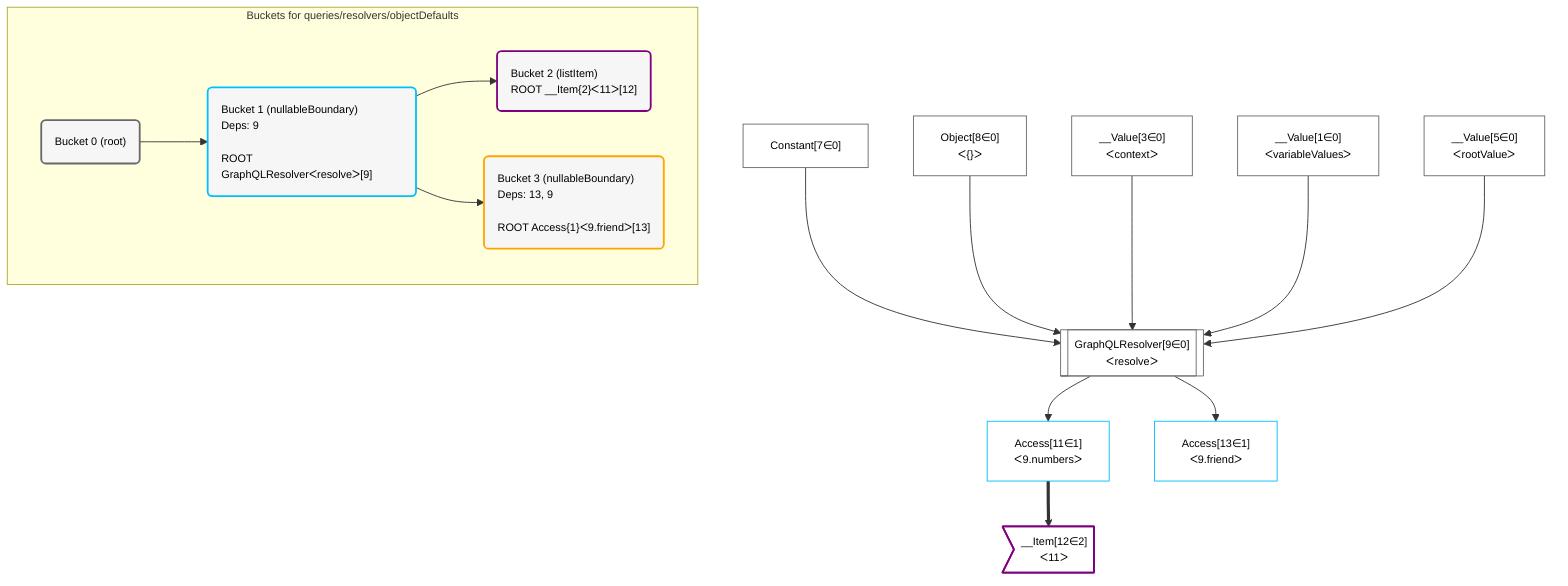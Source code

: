 %%{init: {'themeVariables': { 'fontSize': '12px'}}}%%
graph TD
    classDef path fill:#eee,stroke:#000,color:#000
    classDef plan fill:#fff,stroke-width:1px,color:#000
    classDef itemplan fill:#fff,stroke-width:2px,color:#000
    classDef sideeffectplan fill:#f00,stroke-width:2px,color:#000
    classDef bucket fill:#f6f6f6,color:#000,stroke-width:2px,text-align:left


    %% define steps
    __Value1["__Value[1∈0]<br />ᐸvariableValuesᐳ"]:::plan
    __Value3["__Value[3∈0]<br />ᐸcontextᐳ"]:::plan
    __Value5["__Value[5∈0]<br />ᐸrootValueᐳ"]:::plan
    Constant7["Constant[7∈0]"]:::plan
    Object8["Object[8∈0]<br />ᐸ{}ᐳ"]:::plan
    GraphQLResolver9[["GraphQLResolver[9∈0]<br />ᐸresolveᐳ"]]:::plan
    Access11["Access[11∈1]<br />ᐸ9.numbersᐳ"]:::plan
    __Item12>"__Item[12∈2]<br />ᐸ11ᐳ"]:::itemplan
    Access13["Access[13∈1]<br />ᐸ9.friendᐳ"]:::plan

    %% plan dependencies
    Constant7 & Object8 & __Value3 & __Value1 & __Value5 --> GraphQLResolver9
    GraphQLResolver9 --> Access11
    Access11 ==> __Item12
    GraphQLResolver9 --> Access13

    subgraph "Buckets for queries/resolvers/objectDefaults"
    Bucket0("Bucket 0 (root)"):::bucket
    classDef bucket0 stroke:#696969
    class Bucket0,__Value1,__Value3,__Value5,Constant7,Object8,GraphQLResolver9 bucket0
    Bucket1("Bucket 1 (nullableBoundary)<br />Deps: 9<br /><br />ROOT GraphQLResolverᐸresolveᐳ[9]"):::bucket
    classDef bucket1 stroke:#00bfff
    class Bucket1,Access11,Access13 bucket1
    Bucket2("Bucket 2 (listItem)<br />ROOT __Item{2}ᐸ11ᐳ[12]"):::bucket
    classDef bucket2 stroke:#7f007f
    class Bucket2,__Item12 bucket2
    Bucket3("Bucket 3 (nullableBoundary)<br />Deps: 13, 9<br /><br />ROOT Access{1}ᐸ9.friendᐳ[13]"):::bucket
    classDef bucket3 stroke:#ffa500
    class Bucket3 bucket3
    Bucket0 --> Bucket1
    Bucket1 --> Bucket2 & Bucket3
    end